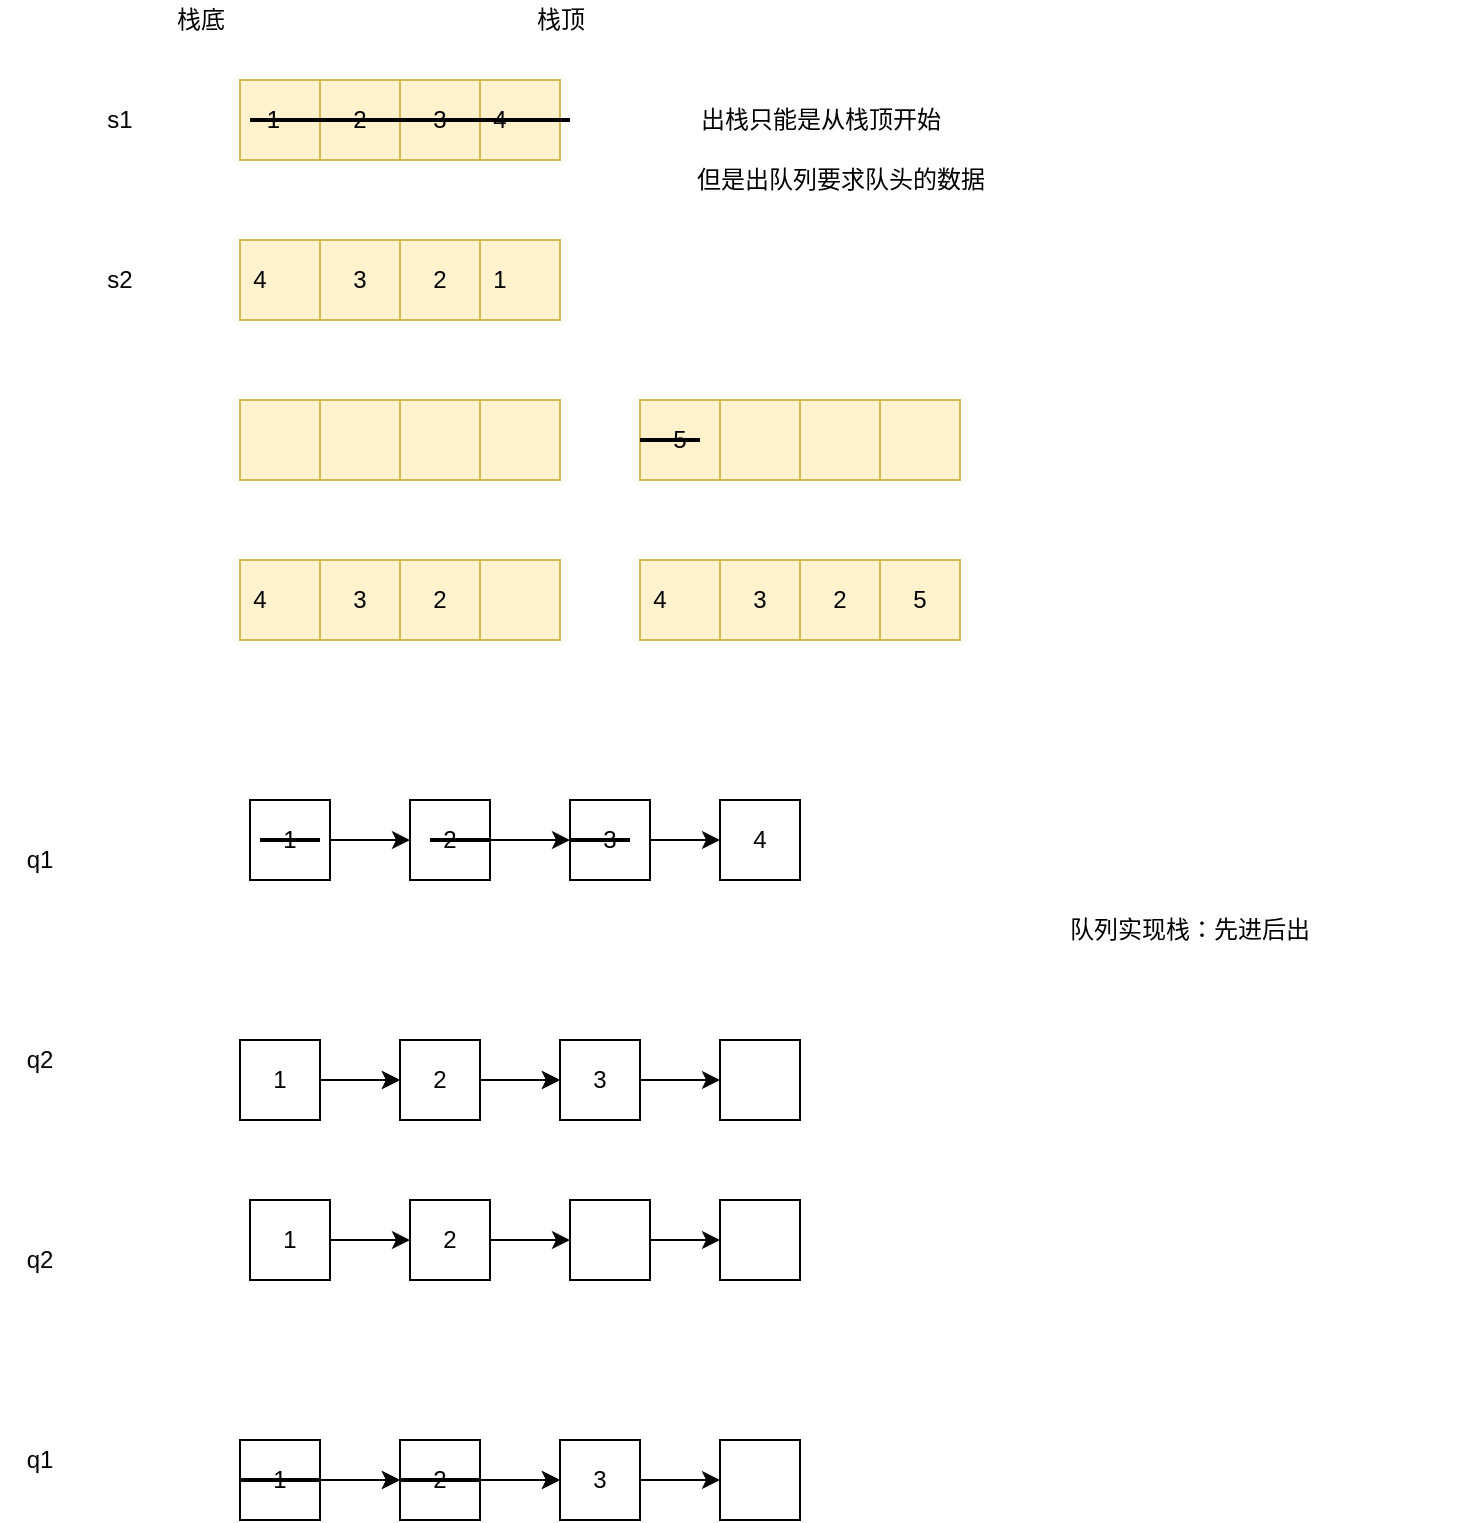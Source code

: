 <mxfile version="14.1.8" type="device"><diagram id="IvsokCjqyqm_Mif9vaHZ" name="第 1 页"><mxGraphModel dx="1024" dy="592" grid="1" gridSize="10" guides="1" tooltips="1" connect="1" arrows="1" fold="1" page="1" pageScale="1" pageWidth="827" pageHeight="1169" math="0" shadow="0"><root><mxCell id="0"/><mxCell id="1" parent="0"/><mxCell id="19DRAoIgQ-o1NWRN7FP9-1" value="" style="whiteSpace=wrap;html=1;aspect=fixed;fillColor=#fff2cc;strokeColor=#d6b656;" vertex="1" parent="1"><mxGeometry x="200" y="160" width="40" height="40" as="geometry"/></mxCell><mxCell id="19DRAoIgQ-o1NWRN7FP9-2" value="" style="whiteSpace=wrap;html=1;aspect=fixed;fillColor=#fff2cc;strokeColor=#d6b656;" vertex="1" parent="1"><mxGeometry x="240" y="160" width="40" height="40" as="geometry"/></mxCell><mxCell id="19DRAoIgQ-o1NWRN7FP9-4" value="" style="whiteSpace=wrap;html=1;aspect=fixed;fillColor=#fff2cc;strokeColor=#d6b656;" vertex="1" parent="1"><mxGeometry x="280" y="160" width="40" height="40" as="geometry"/></mxCell><mxCell id="19DRAoIgQ-o1NWRN7FP9-6" value="" style="whiteSpace=wrap;html=1;aspect=fixed;fillColor=#fff2cc;strokeColor=#d6b656;" vertex="1" parent="1"><mxGeometry x="320" y="160" width="40" height="40" as="geometry"/></mxCell><mxCell id="19DRAoIgQ-o1NWRN7FP9-7" value="&amp;nbsp; &amp;nbsp; 1" style="text;html=1;align=center;verticalAlign=middle;whiteSpace=wrap;rounded=0;" vertex="1" parent="1"><mxGeometry x="190" y="170" width="40" height="20" as="geometry"/></mxCell><mxCell id="19DRAoIgQ-o1NWRN7FP9-8" value="2" style="text;html=1;strokeColor=none;fillColor=none;align=center;verticalAlign=middle;whiteSpace=wrap;rounded=0;" vertex="1" parent="1"><mxGeometry x="240" y="160" width="40" height="40" as="geometry"/></mxCell><mxCell id="19DRAoIgQ-o1NWRN7FP9-9" value="4" style="text;html=1;strokeColor=none;fillColor=none;align=center;verticalAlign=middle;whiteSpace=wrap;rounded=0;" vertex="1" parent="1"><mxGeometry x="310" y="170" width="40" height="20" as="geometry"/></mxCell><mxCell id="19DRAoIgQ-o1NWRN7FP9-10" value="3" style="text;html=1;strokeColor=none;fillColor=none;align=center;verticalAlign=middle;whiteSpace=wrap;rounded=0;" vertex="1" parent="1"><mxGeometry x="280" y="170" width="40" height="20" as="geometry"/></mxCell><mxCell id="19DRAoIgQ-o1NWRN7FP9-11" value="出栈只能是从栈顶开始" style="text;html=1;align=center;verticalAlign=middle;resizable=0;points=[];autosize=1;" vertex="1" parent="1"><mxGeometry x="420" y="170" width="140" height="20" as="geometry"/></mxCell><mxCell id="19DRAoIgQ-o1NWRN7FP9-12" value="但是出队列要求队头的数据" style="text;html=1;align=center;verticalAlign=middle;resizable=0;points=[];autosize=1;" vertex="1" parent="1"><mxGeometry x="420" y="200" width="160" height="20" as="geometry"/></mxCell><mxCell id="19DRAoIgQ-o1NWRN7FP9-13" value="栈底" style="text;html=1;align=center;verticalAlign=middle;resizable=0;points=[];autosize=1;" vertex="1" parent="1"><mxGeometry x="160" y="120" width="40" height="20" as="geometry"/></mxCell><mxCell id="19DRAoIgQ-o1NWRN7FP9-14" value="栈顶" style="text;html=1;align=center;verticalAlign=middle;resizable=0;points=[];autosize=1;" vertex="1" parent="1"><mxGeometry x="340" y="120" width="40" height="20" as="geometry"/></mxCell><mxCell id="19DRAoIgQ-o1NWRN7FP9-15" value="" style="whiteSpace=wrap;html=1;aspect=fixed;fillColor=#fff2cc;strokeColor=#d6b656;" vertex="1" parent="1"><mxGeometry x="200" y="240" width="40" height="40" as="geometry"/></mxCell><mxCell id="19DRAoIgQ-o1NWRN7FP9-16" value="" style="whiteSpace=wrap;html=1;aspect=fixed;fillColor=#fff2cc;strokeColor=#d6b656;" vertex="1" parent="1"><mxGeometry x="240" y="240" width="40" height="40" as="geometry"/></mxCell><mxCell id="19DRAoIgQ-o1NWRN7FP9-17" value="" style="whiteSpace=wrap;html=1;aspect=fixed;fillColor=#fff2cc;strokeColor=#d6b656;" vertex="1" parent="1"><mxGeometry x="280" y="240" width="40" height="40" as="geometry"/></mxCell><mxCell id="19DRAoIgQ-o1NWRN7FP9-18" value="" style="whiteSpace=wrap;html=1;aspect=fixed;fillColor=#fff2cc;strokeColor=#d6b656;" vertex="1" parent="1"><mxGeometry x="320" y="240" width="40" height="40" as="geometry"/></mxCell><mxCell id="19DRAoIgQ-o1NWRN7FP9-19" value="4" style="text;html=1;align=center;verticalAlign=middle;whiteSpace=wrap;rounded=0;" vertex="1" parent="1"><mxGeometry x="190" y="240" width="40" height="40" as="geometry"/></mxCell><mxCell id="19DRAoIgQ-o1NWRN7FP9-20" value="3" style="text;html=1;strokeColor=none;fillColor=none;align=center;verticalAlign=middle;whiteSpace=wrap;rounded=0;" vertex="1" parent="1"><mxGeometry x="240" y="240" width="40" height="40" as="geometry"/></mxCell><mxCell id="19DRAoIgQ-o1NWRN7FP9-21" value="1" style="text;html=1;strokeColor=none;fillColor=none;align=center;verticalAlign=middle;whiteSpace=wrap;rounded=0;" vertex="1" parent="1"><mxGeometry x="310" y="250" width="40" height="20" as="geometry"/></mxCell><mxCell id="19DRAoIgQ-o1NWRN7FP9-22" value="2" style="text;html=1;strokeColor=none;fillColor=none;align=center;verticalAlign=middle;whiteSpace=wrap;rounded=0;" vertex="1" parent="1"><mxGeometry x="280" y="240" width="40" height="40" as="geometry"/></mxCell><mxCell id="19DRAoIgQ-o1NWRN7FP9-23" value="s1" style="text;html=1;strokeColor=none;fillColor=none;align=center;verticalAlign=middle;whiteSpace=wrap;rounded=0;" vertex="1" parent="1"><mxGeometry x="120" y="170" width="40" height="20" as="geometry"/></mxCell><mxCell id="19DRAoIgQ-o1NWRN7FP9-24" value="s2" style="text;html=1;strokeColor=none;fillColor=none;align=center;verticalAlign=middle;whiteSpace=wrap;rounded=0;" vertex="1" parent="1"><mxGeometry x="120" y="250" width="40" height="20" as="geometry"/></mxCell><mxCell id="19DRAoIgQ-o1NWRN7FP9-50" value="" style="whiteSpace=wrap;html=1;aspect=fixed;fillColor=#fff2cc;strokeColor=#d6b656;" vertex="1" parent="1"><mxGeometry x="200" y="400" width="40" height="40" as="geometry"/></mxCell><mxCell id="19DRAoIgQ-o1NWRN7FP9-51" value="" style="whiteSpace=wrap;html=1;aspect=fixed;fillColor=#fff2cc;strokeColor=#d6b656;" vertex="1" parent="1"><mxGeometry x="240" y="400" width="40" height="40" as="geometry"/></mxCell><mxCell id="19DRAoIgQ-o1NWRN7FP9-52" value="" style="whiteSpace=wrap;html=1;aspect=fixed;fillColor=#fff2cc;strokeColor=#d6b656;" vertex="1" parent="1"><mxGeometry x="280" y="400" width="40" height="40" as="geometry"/></mxCell><mxCell id="19DRAoIgQ-o1NWRN7FP9-53" value="" style="whiteSpace=wrap;html=1;aspect=fixed;fillColor=#fff2cc;strokeColor=#d6b656;" vertex="1" parent="1"><mxGeometry x="320" y="400" width="40" height="40" as="geometry"/></mxCell><mxCell id="19DRAoIgQ-o1NWRN7FP9-54" value="4" style="text;html=1;align=center;verticalAlign=middle;whiteSpace=wrap;rounded=0;" vertex="1" parent="1"><mxGeometry x="190" y="400" width="40" height="40" as="geometry"/></mxCell><mxCell id="19DRAoIgQ-o1NWRN7FP9-55" value="3" style="text;html=1;strokeColor=none;fillColor=none;align=center;verticalAlign=middle;whiteSpace=wrap;rounded=0;" vertex="1" parent="1"><mxGeometry x="240" y="400" width="40" height="40" as="geometry"/></mxCell><mxCell id="19DRAoIgQ-o1NWRN7FP9-56" value="2" style="text;html=1;strokeColor=none;fillColor=none;align=center;verticalAlign=middle;whiteSpace=wrap;rounded=0;" vertex="1" parent="1"><mxGeometry x="280" y="400" width="40" height="40" as="geometry"/></mxCell><mxCell id="19DRAoIgQ-o1NWRN7FP9-58" value="" style="whiteSpace=wrap;html=1;aspect=fixed;fillColor=#fff2cc;strokeColor=#d6b656;" vertex="1" parent="1"><mxGeometry x="200" y="320" width="40" height="40" as="geometry"/></mxCell><mxCell id="19DRAoIgQ-o1NWRN7FP9-59" value="" style="whiteSpace=wrap;html=1;aspect=fixed;fillColor=#fff2cc;strokeColor=#d6b656;" vertex="1" parent="1"><mxGeometry x="240" y="320" width="40" height="40" as="geometry"/></mxCell><mxCell id="19DRAoIgQ-o1NWRN7FP9-60" value="" style="whiteSpace=wrap;html=1;aspect=fixed;fillColor=#fff2cc;strokeColor=#d6b656;" vertex="1" parent="1"><mxGeometry x="280" y="320" width="40" height="40" as="geometry"/></mxCell><mxCell id="19DRAoIgQ-o1NWRN7FP9-61" value="" style="whiteSpace=wrap;html=1;aspect=fixed;fillColor=#fff2cc;strokeColor=#d6b656;" vertex="1" parent="1"><mxGeometry x="320" y="320" width="40" height="40" as="geometry"/></mxCell><mxCell id="19DRAoIgQ-o1NWRN7FP9-66" value="" style="line;strokeWidth=2;html=1;" vertex="1" parent="1"><mxGeometry x="205" y="175" width="160" height="10" as="geometry"/></mxCell><mxCell id="19DRAoIgQ-o1NWRN7FP9-68" value="" style="whiteSpace=wrap;html=1;aspect=fixed;fillColor=#fff2cc;strokeColor=#d6b656;" vertex="1" parent="1"><mxGeometry x="400" y="400" width="40" height="40" as="geometry"/></mxCell><mxCell id="19DRAoIgQ-o1NWRN7FP9-69" value="" style="whiteSpace=wrap;html=1;aspect=fixed;fillColor=#fff2cc;strokeColor=#d6b656;" vertex="1" parent="1"><mxGeometry x="440" y="400" width="40" height="40" as="geometry"/></mxCell><mxCell id="19DRAoIgQ-o1NWRN7FP9-70" value="" style="whiteSpace=wrap;html=1;aspect=fixed;fillColor=#fff2cc;strokeColor=#d6b656;" vertex="1" parent="1"><mxGeometry x="480" y="400" width="40" height="40" as="geometry"/></mxCell><mxCell id="19DRAoIgQ-o1NWRN7FP9-71" value="5" style="whiteSpace=wrap;html=1;aspect=fixed;fillColor=#fff2cc;strokeColor=#d6b656;" vertex="1" parent="1"><mxGeometry x="520" y="400" width="40" height="40" as="geometry"/></mxCell><mxCell id="19DRAoIgQ-o1NWRN7FP9-72" value="4" style="text;html=1;align=center;verticalAlign=middle;whiteSpace=wrap;rounded=0;" vertex="1" parent="1"><mxGeometry x="390" y="400" width="40" height="40" as="geometry"/></mxCell><mxCell id="19DRAoIgQ-o1NWRN7FP9-73" value="3" style="text;html=1;strokeColor=none;fillColor=none;align=center;verticalAlign=middle;whiteSpace=wrap;rounded=0;" vertex="1" parent="1"><mxGeometry x="440" y="400" width="40" height="40" as="geometry"/></mxCell><mxCell id="19DRAoIgQ-o1NWRN7FP9-74" value="2" style="text;html=1;strokeColor=none;fillColor=none;align=center;verticalAlign=middle;whiteSpace=wrap;rounded=0;" vertex="1" parent="1"><mxGeometry x="480" y="400" width="40" height="40" as="geometry"/></mxCell><mxCell id="19DRAoIgQ-o1NWRN7FP9-75" value="5" style="whiteSpace=wrap;html=1;aspect=fixed;fillColor=#fff2cc;strokeColor=#d6b656;" vertex="1" parent="1"><mxGeometry x="400" y="320" width="40" height="40" as="geometry"/></mxCell><mxCell id="19DRAoIgQ-o1NWRN7FP9-76" value="" style="whiteSpace=wrap;html=1;aspect=fixed;fillColor=#fff2cc;strokeColor=#d6b656;" vertex="1" parent="1"><mxGeometry x="440" y="320" width="40" height="40" as="geometry"/></mxCell><mxCell id="19DRAoIgQ-o1NWRN7FP9-77" value="" style="whiteSpace=wrap;html=1;aspect=fixed;fillColor=#fff2cc;strokeColor=#d6b656;" vertex="1" parent="1"><mxGeometry x="480" y="320" width="40" height="40" as="geometry"/></mxCell><mxCell id="19DRAoIgQ-o1NWRN7FP9-78" value="" style="whiteSpace=wrap;html=1;aspect=fixed;fillColor=#fff2cc;strokeColor=#d6b656;" vertex="1" parent="1"><mxGeometry x="520" y="320" width="40" height="40" as="geometry"/></mxCell><mxCell id="19DRAoIgQ-o1NWRN7FP9-79" value="" style="line;strokeWidth=2;html=1;" vertex="1" parent="1"><mxGeometry x="400" y="335" width="30" height="10" as="geometry"/></mxCell><mxCell id="19DRAoIgQ-o1NWRN7FP9-82" value="" style="edgeStyle=orthogonalEdgeStyle;rounded=0;orthogonalLoop=1;jettySize=auto;html=1;" edge="1" parent="1" source="19DRAoIgQ-o1NWRN7FP9-80" target="19DRAoIgQ-o1NWRN7FP9-81"><mxGeometry relative="1" as="geometry"/></mxCell><mxCell id="19DRAoIgQ-o1NWRN7FP9-80" value="1" style="rounded=0;whiteSpace=wrap;html=1;" vertex="1" parent="1"><mxGeometry x="205" y="520" width="40" height="40" as="geometry"/></mxCell><mxCell id="19DRAoIgQ-o1NWRN7FP9-86" value="" style="edgeStyle=orthogonalEdgeStyle;rounded=0;orthogonalLoop=1;jettySize=auto;html=1;" edge="1" parent="1" source="19DRAoIgQ-o1NWRN7FP9-81" target="19DRAoIgQ-o1NWRN7FP9-84"><mxGeometry relative="1" as="geometry"/></mxCell><mxCell id="19DRAoIgQ-o1NWRN7FP9-81" value="2" style="rounded=0;whiteSpace=wrap;html=1;" vertex="1" parent="1"><mxGeometry x="285" y="520" width="40" height="40" as="geometry"/></mxCell><mxCell id="19DRAoIgQ-o1NWRN7FP9-83" value="" style="edgeStyle=orthogonalEdgeStyle;rounded=0;orthogonalLoop=1;jettySize=auto;html=1;" edge="1" source="19DRAoIgQ-o1NWRN7FP9-84" target="19DRAoIgQ-o1NWRN7FP9-85" parent="1"><mxGeometry relative="1" as="geometry"/></mxCell><mxCell id="19DRAoIgQ-o1NWRN7FP9-84" value="3" style="rounded=0;whiteSpace=wrap;html=1;" vertex="1" parent="1"><mxGeometry x="365" y="520" width="40" height="40" as="geometry"/></mxCell><mxCell id="19DRAoIgQ-o1NWRN7FP9-85" value="4" style="rounded=0;whiteSpace=wrap;html=1;" vertex="1" parent="1"><mxGeometry x="440" y="520" width="40" height="40" as="geometry"/></mxCell><mxCell id="19DRAoIgQ-o1NWRN7FP9-87" value="队列实现栈：先进后出" style="text;html=1;strokeColor=none;fillColor=none;align=center;verticalAlign=middle;whiteSpace=wrap;rounded=0;" vertex="1" parent="1"><mxGeometry x="540" y="575" width="270" height="20" as="geometry"/></mxCell><mxCell id="19DRAoIgQ-o1NWRN7FP9-88" value="" style="edgeStyle=orthogonalEdgeStyle;rounded=0;orthogonalLoop=1;jettySize=auto;html=1;" edge="1" source="19DRAoIgQ-o1NWRN7FP9-89" target="19DRAoIgQ-o1NWRN7FP9-91" parent="1"><mxGeometry relative="1" as="geometry"/></mxCell><mxCell id="19DRAoIgQ-o1NWRN7FP9-89" value="" style="rounded=0;whiteSpace=wrap;html=1;" vertex="1" parent="1"><mxGeometry x="200" y="640" width="40" height="40" as="geometry"/></mxCell><mxCell id="19DRAoIgQ-o1NWRN7FP9-90" value="" style="edgeStyle=orthogonalEdgeStyle;rounded=0;orthogonalLoop=1;jettySize=auto;html=1;" edge="1" source="19DRAoIgQ-o1NWRN7FP9-91" target="19DRAoIgQ-o1NWRN7FP9-93" parent="1"><mxGeometry relative="1" as="geometry"/></mxCell><mxCell id="19DRAoIgQ-o1NWRN7FP9-91" value="" style="rounded=0;whiteSpace=wrap;html=1;" vertex="1" parent="1"><mxGeometry x="280" y="640" width="40" height="40" as="geometry"/></mxCell><mxCell id="19DRAoIgQ-o1NWRN7FP9-92" value="" style="edgeStyle=orthogonalEdgeStyle;rounded=0;orthogonalLoop=1;jettySize=auto;html=1;" edge="1" source="19DRAoIgQ-o1NWRN7FP9-93" target="19DRAoIgQ-o1NWRN7FP9-94" parent="1"><mxGeometry relative="1" as="geometry"/></mxCell><mxCell id="19DRAoIgQ-o1NWRN7FP9-93" value="3" style="rounded=0;whiteSpace=wrap;html=1;" vertex="1" parent="1"><mxGeometry x="360" y="640" width="40" height="40" as="geometry"/></mxCell><mxCell id="19DRAoIgQ-o1NWRN7FP9-94" value="" style="rounded=0;whiteSpace=wrap;html=1;" vertex="1" parent="1"><mxGeometry x="440" y="640" width="40" height="40" as="geometry"/></mxCell><mxCell id="19DRAoIgQ-o1NWRN7FP9-95" value="" style="edgeStyle=orthogonalEdgeStyle;rounded=0;orthogonalLoop=1;jettySize=auto;html=1;" edge="1" source="19DRAoIgQ-o1NWRN7FP9-96" target="19DRAoIgQ-o1NWRN7FP9-98" parent="1"><mxGeometry relative="1" as="geometry"/></mxCell><mxCell id="19DRAoIgQ-o1NWRN7FP9-96" value="1" style="rounded=0;whiteSpace=wrap;html=1;" vertex="1" parent="1"><mxGeometry x="200" y="640" width="40" height="40" as="geometry"/></mxCell><mxCell id="19DRAoIgQ-o1NWRN7FP9-97" value="" style="edgeStyle=orthogonalEdgeStyle;rounded=0;orthogonalLoop=1;jettySize=auto;html=1;" edge="1" source="19DRAoIgQ-o1NWRN7FP9-98" parent="1"><mxGeometry relative="1" as="geometry"><mxPoint x="360" y="660" as="targetPoint"/></mxGeometry></mxCell><mxCell id="19DRAoIgQ-o1NWRN7FP9-98" value="2" style="rounded=0;whiteSpace=wrap;html=1;" vertex="1" parent="1"><mxGeometry x="280" y="640" width="40" height="40" as="geometry"/></mxCell><mxCell id="19DRAoIgQ-o1NWRN7FP9-99" value="" style="line;strokeWidth=2;html=1;" vertex="1" parent="1"><mxGeometry x="210" y="535" width="30" height="10" as="geometry"/></mxCell><mxCell id="19DRAoIgQ-o1NWRN7FP9-101" value="" style="line;strokeWidth=2;html=1;" vertex="1" parent="1"><mxGeometry x="295" y="535" width="30" height="10" as="geometry"/></mxCell><mxCell id="19DRAoIgQ-o1NWRN7FP9-102" value="" style="line;strokeWidth=2;html=1;" vertex="1" parent="1"><mxGeometry x="365" y="535" width="30" height="10" as="geometry"/></mxCell><mxCell id="19DRAoIgQ-o1NWRN7FP9-103" value="q1" style="text;html=1;strokeColor=none;fillColor=none;align=center;verticalAlign=middle;whiteSpace=wrap;rounded=0;" vertex="1" parent="1"><mxGeometry x="80" y="540" width="40" height="20" as="geometry"/></mxCell><mxCell id="19DRAoIgQ-o1NWRN7FP9-104" value="q2" style="text;html=1;strokeColor=none;fillColor=none;align=center;verticalAlign=middle;whiteSpace=wrap;rounded=0;" vertex="1" parent="1"><mxGeometry x="80" y="640" width="40" height="20" as="geometry"/></mxCell><mxCell id="19DRAoIgQ-o1NWRN7FP9-106" value="" style="edgeStyle=orthogonalEdgeStyle;rounded=0;orthogonalLoop=1;jettySize=auto;html=1;" edge="1" source="19DRAoIgQ-o1NWRN7FP9-107" target="19DRAoIgQ-o1NWRN7FP9-109" parent="1"><mxGeometry relative="1" as="geometry"/></mxCell><mxCell id="19DRAoIgQ-o1NWRN7FP9-107" value="1" style="rounded=0;whiteSpace=wrap;html=1;" vertex="1" parent="1"><mxGeometry x="205" y="720" width="40" height="40" as="geometry"/></mxCell><mxCell id="19DRAoIgQ-o1NWRN7FP9-108" value="" style="edgeStyle=orthogonalEdgeStyle;rounded=0;orthogonalLoop=1;jettySize=auto;html=1;" edge="1" source="19DRAoIgQ-o1NWRN7FP9-109" target="19DRAoIgQ-o1NWRN7FP9-111" parent="1"><mxGeometry relative="1" as="geometry"/></mxCell><mxCell id="19DRAoIgQ-o1NWRN7FP9-109" value="2" style="rounded=0;whiteSpace=wrap;html=1;" vertex="1" parent="1"><mxGeometry x="285" y="720" width="40" height="40" as="geometry"/></mxCell><mxCell id="19DRAoIgQ-o1NWRN7FP9-110" value="" style="edgeStyle=orthogonalEdgeStyle;rounded=0;orthogonalLoop=1;jettySize=auto;html=1;" edge="1" source="19DRAoIgQ-o1NWRN7FP9-111" target="19DRAoIgQ-o1NWRN7FP9-112" parent="1"><mxGeometry relative="1" as="geometry"/></mxCell><mxCell id="19DRAoIgQ-o1NWRN7FP9-111" value="" style="rounded=0;whiteSpace=wrap;html=1;" vertex="1" parent="1"><mxGeometry x="365" y="720" width="40" height="40" as="geometry"/></mxCell><mxCell id="19DRAoIgQ-o1NWRN7FP9-112" value="" style="rounded=0;whiteSpace=wrap;html=1;" vertex="1" parent="1"><mxGeometry x="440" y="720" width="40" height="40" as="geometry"/></mxCell><mxCell id="19DRAoIgQ-o1NWRN7FP9-113" value="" style="edgeStyle=orthogonalEdgeStyle;rounded=0;orthogonalLoop=1;jettySize=auto;html=1;" edge="1" source="19DRAoIgQ-o1NWRN7FP9-114" target="19DRAoIgQ-o1NWRN7FP9-116" parent="1"><mxGeometry relative="1" as="geometry"/></mxCell><mxCell id="19DRAoIgQ-o1NWRN7FP9-114" value="" style="rounded=0;whiteSpace=wrap;html=1;" vertex="1" parent="1"><mxGeometry x="200" y="840" width="40" height="40" as="geometry"/></mxCell><mxCell id="19DRAoIgQ-o1NWRN7FP9-115" value="" style="edgeStyle=orthogonalEdgeStyle;rounded=0;orthogonalLoop=1;jettySize=auto;html=1;" edge="1" source="19DRAoIgQ-o1NWRN7FP9-116" target="19DRAoIgQ-o1NWRN7FP9-118" parent="1"><mxGeometry relative="1" as="geometry"/></mxCell><mxCell id="19DRAoIgQ-o1NWRN7FP9-116" value="" style="rounded=0;whiteSpace=wrap;html=1;" vertex="1" parent="1"><mxGeometry x="280" y="840" width="40" height="40" as="geometry"/></mxCell><mxCell id="19DRAoIgQ-o1NWRN7FP9-117" value="" style="edgeStyle=orthogonalEdgeStyle;rounded=0;orthogonalLoop=1;jettySize=auto;html=1;" edge="1" source="19DRAoIgQ-o1NWRN7FP9-118" target="19DRAoIgQ-o1NWRN7FP9-119" parent="1"><mxGeometry relative="1" as="geometry"/></mxCell><mxCell id="19DRAoIgQ-o1NWRN7FP9-118" value="3" style="rounded=0;whiteSpace=wrap;html=1;" vertex="1" parent="1"><mxGeometry x="360" y="840" width="40" height="40" as="geometry"/></mxCell><mxCell id="19DRAoIgQ-o1NWRN7FP9-119" value="" style="rounded=0;whiteSpace=wrap;html=1;" vertex="1" parent="1"><mxGeometry x="440" y="840" width="40" height="40" as="geometry"/></mxCell><mxCell id="19DRAoIgQ-o1NWRN7FP9-120" value="" style="edgeStyle=orthogonalEdgeStyle;rounded=0;orthogonalLoop=1;jettySize=auto;html=1;" edge="1" source="19DRAoIgQ-o1NWRN7FP9-121" target="19DRAoIgQ-o1NWRN7FP9-123" parent="1"><mxGeometry relative="1" as="geometry"/></mxCell><mxCell id="19DRAoIgQ-o1NWRN7FP9-121" value="1" style="rounded=0;whiteSpace=wrap;html=1;" vertex="1" parent="1"><mxGeometry x="200" y="840" width="40" height="40" as="geometry"/></mxCell><mxCell id="19DRAoIgQ-o1NWRN7FP9-122" value="" style="edgeStyle=orthogonalEdgeStyle;rounded=0;orthogonalLoop=1;jettySize=auto;html=1;" edge="1" source="19DRAoIgQ-o1NWRN7FP9-123" parent="1"><mxGeometry relative="1" as="geometry"><mxPoint x="360" y="860" as="targetPoint"/></mxGeometry></mxCell><mxCell id="19DRAoIgQ-o1NWRN7FP9-123" value="2" style="rounded=0;whiteSpace=wrap;html=1;" vertex="1" parent="1"><mxGeometry x="280" y="840" width="40" height="40" as="geometry"/></mxCell><mxCell id="19DRAoIgQ-o1NWRN7FP9-127" value="q2" style="text;html=1;strokeColor=none;fillColor=none;align=center;verticalAlign=middle;whiteSpace=wrap;rounded=0;" vertex="1" parent="1"><mxGeometry x="80" y="740" width="40" height="20" as="geometry"/></mxCell><mxCell id="19DRAoIgQ-o1NWRN7FP9-128" value="q1" style="text;html=1;strokeColor=none;fillColor=none;align=center;verticalAlign=middle;whiteSpace=wrap;rounded=0;" vertex="1" parent="1"><mxGeometry x="80" y="840" width="40" height="20" as="geometry"/></mxCell><mxCell id="19DRAoIgQ-o1NWRN7FP9-129" value="" style="line;strokeWidth=2;html=1;" vertex="1" parent="1"><mxGeometry x="200" y="855" width="40" height="10" as="geometry"/></mxCell><mxCell id="19DRAoIgQ-o1NWRN7FP9-130" value="" style="line;strokeWidth=2;html=1;" vertex="1" parent="1"><mxGeometry x="280" y="855" width="40" height="10" as="geometry"/></mxCell></root></mxGraphModel></diagram></mxfile>